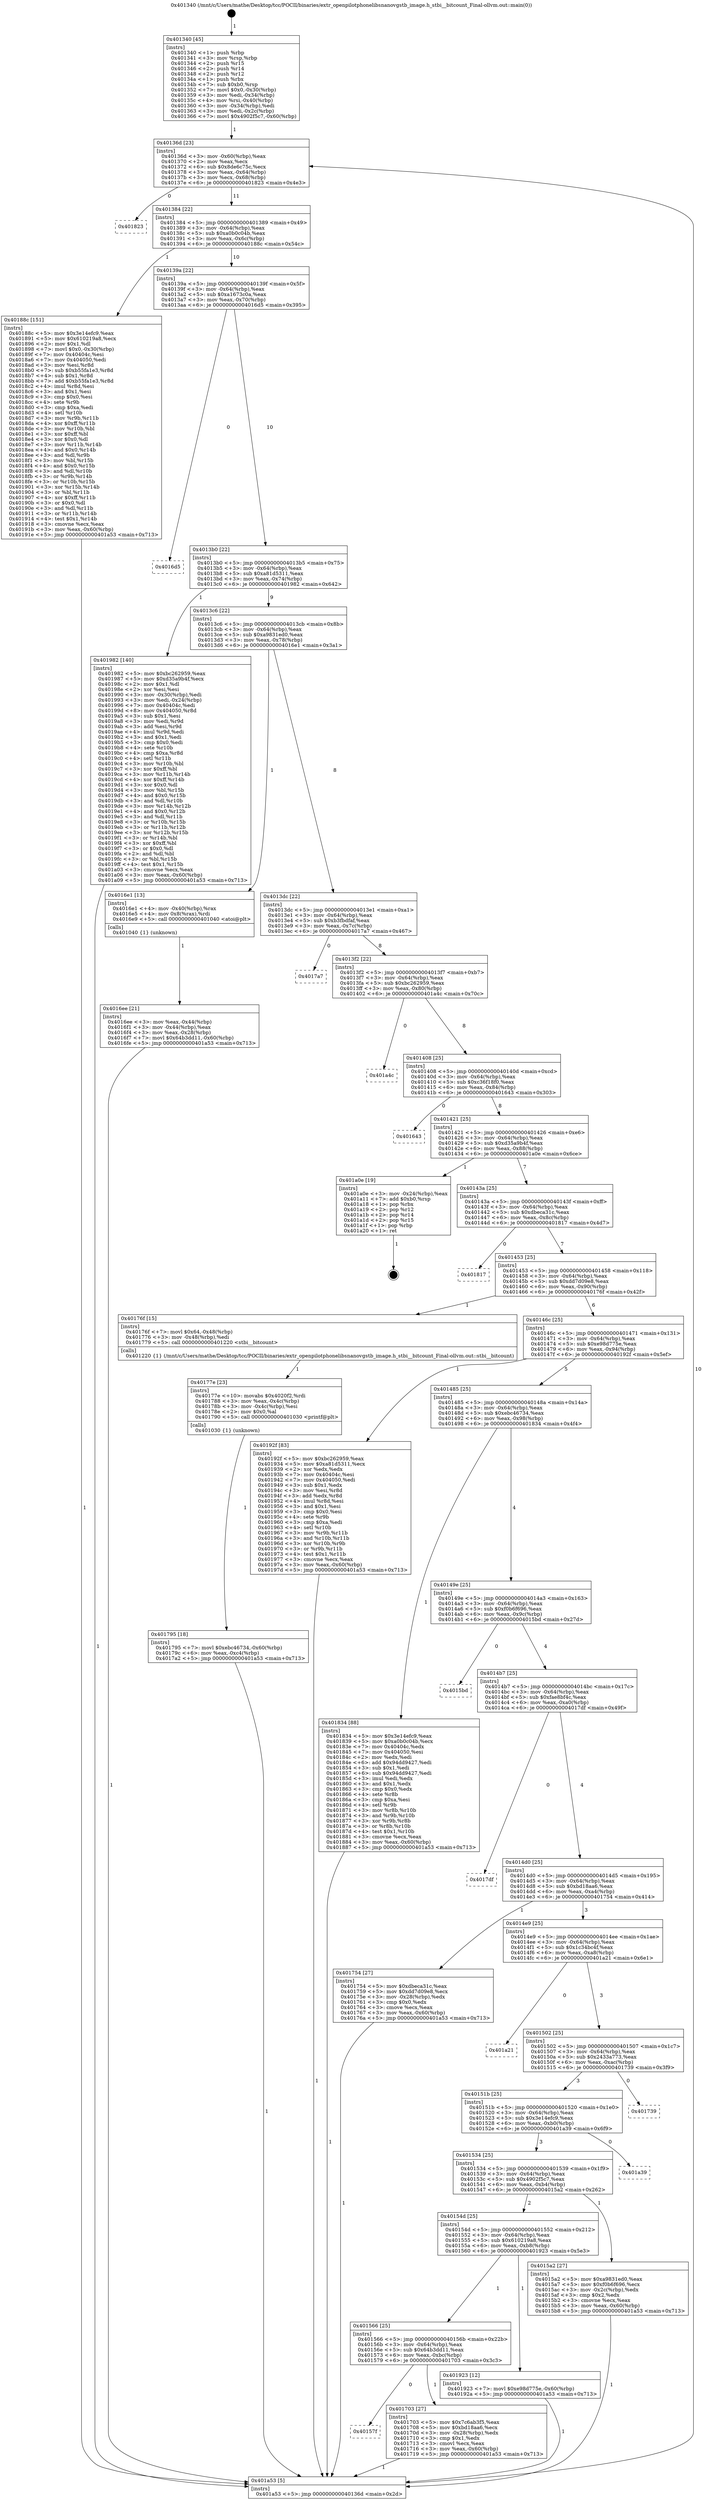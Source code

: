 digraph "0x401340" {
  label = "0x401340 (/mnt/c/Users/mathe/Desktop/tcc/POCII/binaries/extr_openpilotphonelibsnanovgstb_image.h_stbi__bitcount_Final-ollvm.out::main(0))"
  labelloc = "t"
  node[shape=record]

  Entry [label="",width=0.3,height=0.3,shape=circle,fillcolor=black,style=filled]
  "0x40136d" [label="{
     0x40136d [23]\l
     | [instrs]\l
     &nbsp;&nbsp;0x40136d \<+3\>: mov -0x60(%rbp),%eax\l
     &nbsp;&nbsp;0x401370 \<+2\>: mov %eax,%ecx\l
     &nbsp;&nbsp;0x401372 \<+6\>: sub $0x8de6c75c,%ecx\l
     &nbsp;&nbsp;0x401378 \<+3\>: mov %eax,-0x64(%rbp)\l
     &nbsp;&nbsp;0x40137b \<+3\>: mov %ecx,-0x68(%rbp)\l
     &nbsp;&nbsp;0x40137e \<+6\>: je 0000000000401823 \<main+0x4e3\>\l
  }"]
  "0x401823" [label="{
     0x401823\l
  }", style=dashed]
  "0x401384" [label="{
     0x401384 [22]\l
     | [instrs]\l
     &nbsp;&nbsp;0x401384 \<+5\>: jmp 0000000000401389 \<main+0x49\>\l
     &nbsp;&nbsp;0x401389 \<+3\>: mov -0x64(%rbp),%eax\l
     &nbsp;&nbsp;0x40138c \<+5\>: sub $0xa0b0c04b,%eax\l
     &nbsp;&nbsp;0x401391 \<+3\>: mov %eax,-0x6c(%rbp)\l
     &nbsp;&nbsp;0x401394 \<+6\>: je 000000000040188c \<main+0x54c\>\l
  }"]
  Exit [label="",width=0.3,height=0.3,shape=circle,fillcolor=black,style=filled,peripheries=2]
  "0x40188c" [label="{
     0x40188c [151]\l
     | [instrs]\l
     &nbsp;&nbsp;0x40188c \<+5\>: mov $0x3e14efc9,%eax\l
     &nbsp;&nbsp;0x401891 \<+5\>: mov $0x610219a8,%ecx\l
     &nbsp;&nbsp;0x401896 \<+2\>: mov $0x1,%dl\l
     &nbsp;&nbsp;0x401898 \<+7\>: movl $0x0,-0x30(%rbp)\l
     &nbsp;&nbsp;0x40189f \<+7\>: mov 0x40404c,%esi\l
     &nbsp;&nbsp;0x4018a6 \<+7\>: mov 0x404050,%edi\l
     &nbsp;&nbsp;0x4018ad \<+3\>: mov %esi,%r8d\l
     &nbsp;&nbsp;0x4018b0 \<+7\>: sub $0xb55fa1e3,%r8d\l
     &nbsp;&nbsp;0x4018b7 \<+4\>: sub $0x1,%r8d\l
     &nbsp;&nbsp;0x4018bb \<+7\>: add $0xb55fa1e3,%r8d\l
     &nbsp;&nbsp;0x4018c2 \<+4\>: imul %r8d,%esi\l
     &nbsp;&nbsp;0x4018c6 \<+3\>: and $0x1,%esi\l
     &nbsp;&nbsp;0x4018c9 \<+3\>: cmp $0x0,%esi\l
     &nbsp;&nbsp;0x4018cc \<+4\>: sete %r9b\l
     &nbsp;&nbsp;0x4018d0 \<+3\>: cmp $0xa,%edi\l
     &nbsp;&nbsp;0x4018d3 \<+4\>: setl %r10b\l
     &nbsp;&nbsp;0x4018d7 \<+3\>: mov %r9b,%r11b\l
     &nbsp;&nbsp;0x4018da \<+4\>: xor $0xff,%r11b\l
     &nbsp;&nbsp;0x4018de \<+3\>: mov %r10b,%bl\l
     &nbsp;&nbsp;0x4018e1 \<+3\>: xor $0xff,%bl\l
     &nbsp;&nbsp;0x4018e4 \<+3\>: xor $0x0,%dl\l
     &nbsp;&nbsp;0x4018e7 \<+3\>: mov %r11b,%r14b\l
     &nbsp;&nbsp;0x4018ea \<+4\>: and $0x0,%r14b\l
     &nbsp;&nbsp;0x4018ee \<+3\>: and %dl,%r9b\l
     &nbsp;&nbsp;0x4018f1 \<+3\>: mov %bl,%r15b\l
     &nbsp;&nbsp;0x4018f4 \<+4\>: and $0x0,%r15b\l
     &nbsp;&nbsp;0x4018f8 \<+3\>: and %dl,%r10b\l
     &nbsp;&nbsp;0x4018fb \<+3\>: or %r9b,%r14b\l
     &nbsp;&nbsp;0x4018fe \<+3\>: or %r10b,%r15b\l
     &nbsp;&nbsp;0x401901 \<+3\>: xor %r15b,%r14b\l
     &nbsp;&nbsp;0x401904 \<+3\>: or %bl,%r11b\l
     &nbsp;&nbsp;0x401907 \<+4\>: xor $0xff,%r11b\l
     &nbsp;&nbsp;0x40190b \<+3\>: or $0x0,%dl\l
     &nbsp;&nbsp;0x40190e \<+3\>: and %dl,%r11b\l
     &nbsp;&nbsp;0x401911 \<+3\>: or %r11b,%r14b\l
     &nbsp;&nbsp;0x401914 \<+4\>: test $0x1,%r14b\l
     &nbsp;&nbsp;0x401918 \<+3\>: cmovne %ecx,%eax\l
     &nbsp;&nbsp;0x40191b \<+3\>: mov %eax,-0x60(%rbp)\l
     &nbsp;&nbsp;0x40191e \<+5\>: jmp 0000000000401a53 \<main+0x713\>\l
  }"]
  "0x40139a" [label="{
     0x40139a [22]\l
     | [instrs]\l
     &nbsp;&nbsp;0x40139a \<+5\>: jmp 000000000040139f \<main+0x5f\>\l
     &nbsp;&nbsp;0x40139f \<+3\>: mov -0x64(%rbp),%eax\l
     &nbsp;&nbsp;0x4013a2 \<+5\>: sub $0xa1673c0a,%eax\l
     &nbsp;&nbsp;0x4013a7 \<+3\>: mov %eax,-0x70(%rbp)\l
     &nbsp;&nbsp;0x4013aa \<+6\>: je 00000000004016d5 \<main+0x395\>\l
  }"]
  "0x401795" [label="{
     0x401795 [18]\l
     | [instrs]\l
     &nbsp;&nbsp;0x401795 \<+7\>: movl $0xebc46734,-0x60(%rbp)\l
     &nbsp;&nbsp;0x40179c \<+6\>: mov %eax,-0xc4(%rbp)\l
     &nbsp;&nbsp;0x4017a2 \<+5\>: jmp 0000000000401a53 \<main+0x713\>\l
  }"]
  "0x4016d5" [label="{
     0x4016d5\l
  }", style=dashed]
  "0x4013b0" [label="{
     0x4013b0 [22]\l
     | [instrs]\l
     &nbsp;&nbsp;0x4013b0 \<+5\>: jmp 00000000004013b5 \<main+0x75\>\l
     &nbsp;&nbsp;0x4013b5 \<+3\>: mov -0x64(%rbp),%eax\l
     &nbsp;&nbsp;0x4013b8 \<+5\>: sub $0xa81d5311,%eax\l
     &nbsp;&nbsp;0x4013bd \<+3\>: mov %eax,-0x74(%rbp)\l
     &nbsp;&nbsp;0x4013c0 \<+6\>: je 0000000000401982 \<main+0x642\>\l
  }"]
  "0x40177e" [label="{
     0x40177e [23]\l
     | [instrs]\l
     &nbsp;&nbsp;0x40177e \<+10\>: movabs $0x4020f2,%rdi\l
     &nbsp;&nbsp;0x401788 \<+3\>: mov %eax,-0x4c(%rbp)\l
     &nbsp;&nbsp;0x40178b \<+3\>: mov -0x4c(%rbp),%esi\l
     &nbsp;&nbsp;0x40178e \<+2\>: mov $0x0,%al\l
     &nbsp;&nbsp;0x401790 \<+5\>: call 0000000000401030 \<printf@plt\>\l
     | [calls]\l
     &nbsp;&nbsp;0x401030 \{1\} (unknown)\l
  }"]
  "0x401982" [label="{
     0x401982 [140]\l
     | [instrs]\l
     &nbsp;&nbsp;0x401982 \<+5\>: mov $0xbc262959,%eax\l
     &nbsp;&nbsp;0x401987 \<+5\>: mov $0xd35a9b4f,%ecx\l
     &nbsp;&nbsp;0x40198c \<+2\>: mov $0x1,%dl\l
     &nbsp;&nbsp;0x40198e \<+2\>: xor %esi,%esi\l
     &nbsp;&nbsp;0x401990 \<+3\>: mov -0x30(%rbp),%edi\l
     &nbsp;&nbsp;0x401993 \<+3\>: mov %edi,-0x24(%rbp)\l
     &nbsp;&nbsp;0x401996 \<+7\>: mov 0x40404c,%edi\l
     &nbsp;&nbsp;0x40199d \<+8\>: mov 0x404050,%r8d\l
     &nbsp;&nbsp;0x4019a5 \<+3\>: sub $0x1,%esi\l
     &nbsp;&nbsp;0x4019a8 \<+3\>: mov %edi,%r9d\l
     &nbsp;&nbsp;0x4019ab \<+3\>: add %esi,%r9d\l
     &nbsp;&nbsp;0x4019ae \<+4\>: imul %r9d,%edi\l
     &nbsp;&nbsp;0x4019b2 \<+3\>: and $0x1,%edi\l
     &nbsp;&nbsp;0x4019b5 \<+3\>: cmp $0x0,%edi\l
     &nbsp;&nbsp;0x4019b8 \<+4\>: sete %r10b\l
     &nbsp;&nbsp;0x4019bc \<+4\>: cmp $0xa,%r8d\l
     &nbsp;&nbsp;0x4019c0 \<+4\>: setl %r11b\l
     &nbsp;&nbsp;0x4019c4 \<+3\>: mov %r10b,%bl\l
     &nbsp;&nbsp;0x4019c7 \<+3\>: xor $0xff,%bl\l
     &nbsp;&nbsp;0x4019ca \<+3\>: mov %r11b,%r14b\l
     &nbsp;&nbsp;0x4019cd \<+4\>: xor $0xff,%r14b\l
     &nbsp;&nbsp;0x4019d1 \<+3\>: xor $0x0,%dl\l
     &nbsp;&nbsp;0x4019d4 \<+3\>: mov %bl,%r15b\l
     &nbsp;&nbsp;0x4019d7 \<+4\>: and $0x0,%r15b\l
     &nbsp;&nbsp;0x4019db \<+3\>: and %dl,%r10b\l
     &nbsp;&nbsp;0x4019de \<+3\>: mov %r14b,%r12b\l
     &nbsp;&nbsp;0x4019e1 \<+4\>: and $0x0,%r12b\l
     &nbsp;&nbsp;0x4019e5 \<+3\>: and %dl,%r11b\l
     &nbsp;&nbsp;0x4019e8 \<+3\>: or %r10b,%r15b\l
     &nbsp;&nbsp;0x4019eb \<+3\>: or %r11b,%r12b\l
     &nbsp;&nbsp;0x4019ee \<+3\>: xor %r12b,%r15b\l
     &nbsp;&nbsp;0x4019f1 \<+3\>: or %r14b,%bl\l
     &nbsp;&nbsp;0x4019f4 \<+3\>: xor $0xff,%bl\l
     &nbsp;&nbsp;0x4019f7 \<+3\>: or $0x0,%dl\l
     &nbsp;&nbsp;0x4019fa \<+2\>: and %dl,%bl\l
     &nbsp;&nbsp;0x4019fc \<+3\>: or %bl,%r15b\l
     &nbsp;&nbsp;0x4019ff \<+4\>: test $0x1,%r15b\l
     &nbsp;&nbsp;0x401a03 \<+3\>: cmovne %ecx,%eax\l
     &nbsp;&nbsp;0x401a06 \<+3\>: mov %eax,-0x60(%rbp)\l
     &nbsp;&nbsp;0x401a09 \<+5\>: jmp 0000000000401a53 \<main+0x713\>\l
  }"]
  "0x4013c6" [label="{
     0x4013c6 [22]\l
     | [instrs]\l
     &nbsp;&nbsp;0x4013c6 \<+5\>: jmp 00000000004013cb \<main+0x8b\>\l
     &nbsp;&nbsp;0x4013cb \<+3\>: mov -0x64(%rbp),%eax\l
     &nbsp;&nbsp;0x4013ce \<+5\>: sub $0xa9831ed0,%eax\l
     &nbsp;&nbsp;0x4013d3 \<+3\>: mov %eax,-0x78(%rbp)\l
     &nbsp;&nbsp;0x4013d6 \<+6\>: je 00000000004016e1 \<main+0x3a1\>\l
  }"]
  "0x40157f" [label="{
     0x40157f\l
  }", style=dashed]
  "0x4016e1" [label="{
     0x4016e1 [13]\l
     | [instrs]\l
     &nbsp;&nbsp;0x4016e1 \<+4\>: mov -0x40(%rbp),%rax\l
     &nbsp;&nbsp;0x4016e5 \<+4\>: mov 0x8(%rax),%rdi\l
     &nbsp;&nbsp;0x4016e9 \<+5\>: call 0000000000401040 \<atoi@plt\>\l
     | [calls]\l
     &nbsp;&nbsp;0x401040 \{1\} (unknown)\l
  }"]
  "0x4013dc" [label="{
     0x4013dc [22]\l
     | [instrs]\l
     &nbsp;&nbsp;0x4013dc \<+5\>: jmp 00000000004013e1 \<main+0xa1\>\l
     &nbsp;&nbsp;0x4013e1 \<+3\>: mov -0x64(%rbp),%eax\l
     &nbsp;&nbsp;0x4013e4 \<+5\>: sub $0xb3fbdfaf,%eax\l
     &nbsp;&nbsp;0x4013e9 \<+3\>: mov %eax,-0x7c(%rbp)\l
     &nbsp;&nbsp;0x4013ec \<+6\>: je 00000000004017a7 \<main+0x467\>\l
  }"]
  "0x401703" [label="{
     0x401703 [27]\l
     | [instrs]\l
     &nbsp;&nbsp;0x401703 \<+5\>: mov $0x7c6ab3f5,%eax\l
     &nbsp;&nbsp;0x401708 \<+5\>: mov $0xbd18aa6,%ecx\l
     &nbsp;&nbsp;0x40170d \<+3\>: mov -0x28(%rbp),%edx\l
     &nbsp;&nbsp;0x401710 \<+3\>: cmp $0x1,%edx\l
     &nbsp;&nbsp;0x401713 \<+3\>: cmovl %ecx,%eax\l
     &nbsp;&nbsp;0x401716 \<+3\>: mov %eax,-0x60(%rbp)\l
     &nbsp;&nbsp;0x401719 \<+5\>: jmp 0000000000401a53 \<main+0x713\>\l
  }"]
  "0x4017a7" [label="{
     0x4017a7\l
  }", style=dashed]
  "0x4013f2" [label="{
     0x4013f2 [22]\l
     | [instrs]\l
     &nbsp;&nbsp;0x4013f2 \<+5\>: jmp 00000000004013f7 \<main+0xb7\>\l
     &nbsp;&nbsp;0x4013f7 \<+3\>: mov -0x64(%rbp),%eax\l
     &nbsp;&nbsp;0x4013fa \<+5\>: sub $0xbc262959,%eax\l
     &nbsp;&nbsp;0x4013ff \<+3\>: mov %eax,-0x80(%rbp)\l
     &nbsp;&nbsp;0x401402 \<+6\>: je 0000000000401a4c \<main+0x70c\>\l
  }"]
  "0x401566" [label="{
     0x401566 [25]\l
     | [instrs]\l
     &nbsp;&nbsp;0x401566 \<+5\>: jmp 000000000040156b \<main+0x22b\>\l
     &nbsp;&nbsp;0x40156b \<+3\>: mov -0x64(%rbp),%eax\l
     &nbsp;&nbsp;0x40156e \<+5\>: sub $0x64b3dd11,%eax\l
     &nbsp;&nbsp;0x401573 \<+6\>: mov %eax,-0xbc(%rbp)\l
     &nbsp;&nbsp;0x401579 \<+6\>: je 0000000000401703 \<main+0x3c3\>\l
  }"]
  "0x401a4c" [label="{
     0x401a4c\l
  }", style=dashed]
  "0x401408" [label="{
     0x401408 [25]\l
     | [instrs]\l
     &nbsp;&nbsp;0x401408 \<+5\>: jmp 000000000040140d \<main+0xcd\>\l
     &nbsp;&nbsp;0x40140d \<+3\>: mov -0x64(%rbp),%eax\l
     &nbsp;&nbsp;0x401410 \<+5\>: sub $0xc36f18f0,%eax\l
     &nbsp;&nbsp;0x401415 \<+6\>: mov %eax,-0x84(%rbp)\l
     &nbsp;&nbsp;0x40141b \<+6\>: je 0000000000401643 \<main+0x303\>\l
  }"]
  "0x401923" [label="{
     0x401923 [12]\l
     | [instrs]\l
     &nbsp;&nbsp;0x401923 \<+7\>: movl $0xe98d775e,-0x60(%rbp)\l
     &nbsp;&nbsp;0x40192a \<+5\>: jmp 0000000000401a53 \<main+0x713\>\l
  }"]
  "0x401643" [label="{
     0x401643\l
  }", style=dashed]
  "0x401421" [label="{
     0x401421 [25]\l
     | [instrs]\l
     &nbsp;&nbsp;0x401421 \<+5\>: jmp 0000000000401426 \<main+0xe6\>\l
     &nbsp;&nbsp;0x401426 \<+3\>: mov -0x64(%rbp),%eax\l
     &nbsp;&nbsp;0x401429 \<+5\>: sub $0xd35a9b4f,%eax\l
     &nbsp;&nbsp;0x40142e \<+6\>: mov %eax,-0x88(%rbp)\l
     &nbsp;&nbsp;0x401434 \<+6\>: je 0000000000401a0e \<main+0x6ce\>\l
  }"]
  "0x4016ee" [label="{
     0x4016ee [21]\l
     | [instrs]\l
     &nbsp;&nbsp;0x4016ee \<+3\>: mov %eax,-0x44(%rbp)\l
     &nbsp;&nbsp;0x4016f1 \<+3\>: mov -0x44(%rbp),%eax\l
     &nbsp;&nbsp;0x4016f4 \<+3\>: mov %eax,-0x28(%rbp)\l
     &nbsp;&nbsp;0x4016f7 \<+7\>: movl $0x64b3dd11,-0x60(%rbp)\l
     &nbsp;&nbsp;0x4016fe \<+5\>: jmp 0000000000401a53 \<main+0x713\>\l
  }"]
  "0x401a0e" [label="{
     0x401a0e [19]\l
     | [instrs]\l
     &nbsp;&nbsp;0x401a0e \<+3\>: mov -0x24(%rbp),%eax\l
     &nbsp;&nbsp;0x401a11 \<+7\>: add $0xb0,%rsp\l
     &nbsp;&nbsp;0x401a18 \<+1\>: pop %rbx\l
     &nbsp;&nbsp;0x401a19 \<+2\>: pop %r12\l
     &nbsp;&nbsp;0x401a1b \<+2\>: pop %r14\l
     &nbsp;&nbsp;0x401a1d \<+2\>: pop %r15\l
     &nbsp;&nbsp;0x401a1f \<+1\>: pop %rbp\l
     &nbsp;&nbsp;0x401a20 \<+1\>: ret\l
  }"]
  "0x40143a" [label="{
     0x40143a [25]\l
     | [instrs]\l
     &nbsp;&nbsp;0x40143a \<+5\>: jmp 000000000040143f \<main+0xff\>\l
     &nbsp;&nbsp;0x40143f \<+3\>: mov -0x64(%rbp),%eax\l
     &nbsp;&nbsp;0x401442 \<+5\>: sub $0xdbeca31c,%eax\l
     &nbsp;&nbsp;0x401447 \<+6\>: mov %eax,-0x8c(%rbp)\l
     &nbsp;&nbsp;0x40144d \<+6\>: je 0000000000401817 \<main+0x4d7\>\l
  }"]
  "0x401340" [label="{
     0x401340 [45]\l
     | [instrs]\l
     &nbsp;&nbsp;0x401340 \<+1\>: push %rbp\l
     &nbsp;&nbsp;0x401341 \<+3\>: mov %rsp,%rbp\l
     &nbsp;&nbsp;0x401344 \<+2\>: push %r15\l
     &nbsp;&nbsp;0x401346 \<+2\>: push %r14\l
     &nbsp;&nbsp;0x401348 \<+2\>: push %r12\l
     &nbsp;&nbsp;0x40134a \<+1\>: push %rbx\l
     &nbsp;&nbsp;0x40134b \<+7\>: sub $0xb0,%rsp\l
     &nbsp;&nbsp;0x401352 \<+7\>: movl $0x0,-0x30(%rbp)\l
     &nbsp;&nbsp;0x401359 \<+3\>: mov %edi,-0x34(%rbp)\l
     &nbsp;&nbsp;0x40135c \<+4\>: mov %rsi,-0x40(%rbp)\l
     &nbsp;&nbsp;0x401360 \<+3\>: mov -0x34(%rbp),%edi\l
     &nbsp;&nbsp;0x401363 \<+3\>: mov %edi,-0x2c(%rbp)\l
     &nbsp;&nbsp;0x401366 \<+7\>: movl $0x4902f5c7,-0x60(%rbp)\l
  }"]
  "0x401817" [label="{
     0x401817\l
  }", style=dashed]
  "0x401453" [label="{
     0x401453 [25]\l
     | [instrs]\l
     &nbsp;&nbsp;0x401453 \<+5\>: jmp 0000000000401458 \<main+0x118\>\l
     &nbsp;&nbsp;0x401458 \<+3\>: mov -0x64(%rbp),%eax\l
     &nbsp;&nbsp;0x40145b \<+5\>: sub $0xdd7d09e8,%eax\l
     &nbsp;&nbsp;0x401460 \<+6\>: mov %eax,-0x90(%rbp)\l
     &nbsp;&nbsp;0x401466 \<+6\>: je 000000000040176f \<main+0x42f\>\l
  }"]
  "0x401a53" [label="{
     0x401a53 [5]\l
     | [instrs]\l
     &nbsp;&nbsp;0x401a53 \<+5\>: jmp 000000000040136d \<main+0x2d\>\l
  }"]
  "0x40176f" [label="{
     0x40176f [15]\l
     | [instrs]\l
     &nbsp;&nbsp;0x40176f \<+7\>: movl $0x64,-0x48(%rbp)\l
     &nbsp;&nbsp;0x401776 \<+3\>: mov -0x48(%rbp),%edi\l
     &nbsp;&nbsp;0x401779 \<+5\>: call 0000000000401220 \<stbi__bitcount\>\l
     | [calls]\l
     &nbsp;&nbsp;0x401220 \{1\} (/mnt/c/Users/mathe/Desktop/tcc/POCII/binaries/extr_openpilotphonelibsnanovgstb_image.h_stbi__bitcount_Final-ollvm.out::stbi__bitcount)\l
  }"]
  "0x40146c" [label="{
     0x40146c [25]\l
     | [instrs]\l
     &nbsp;&nbsp;0x40146c \<+5\>: jmp 0000000000401471 \<main+0x131\>\l
     &nbsp;&nbsp;0x401471 \<+3\>: mov -0x64(%rbp),%eax\l
     &nbsp;&nbsp;0x401474 \<+5\>: sub $0xe98d775e,%eax\l
     &nbsp;&nbsp;0x401479 \<+6\>: mov %eax,-0x94(%rbp)\l
     &nbsp;&nbsp;0x40147f \<+6\>: je 000000000040192f \<main+0x5ef\>\l
  }"]
  "0x40154d" [label="{
     0x40154d [25]\l
     | [instrs]\l
     &nbsp;&nbsp;0x40154d \<+5\>: jmp 0000000000401552 \<main+0x212\>\l
     &nbsp;&nbsp;0x401552 \<+3\>: mov -0x64(%rbp),%eax\l
     &nbsp;&nbsp;0x401555 \<+5\>: sub $0x610219a8,%eax\l
     &nbsp;&nbsp;0x40155a \<+6\>: mov %eax,-0xb8(%rbp)\l
     &nbsp;&nbsp;0x401560 \<+6\>: je 0000000000401923 \<main+0x5e3\>\l
  }"]
  "0x40192f" [label="{
     0x40192f [83]\l
     | [instrs]\l
     &nbsp;&nbsp;0x40192f \<+5\>: mov $0xbc262959,%eax\l
     &nbsp;&nbsp;0x401934 \<+5\>: mov $0xa81d5311,%ecx\l
     &nbsp;&nbsp;0x401939 \<+2\>: xor %edx,%edx\l
     &nbsp;&nbsp;0x40193b \<+7\>: mov 0x40404c,%esi\l
     &nbsp;&nbsp;0x401942 \<+7\>: mov 0x404050,%edi\l
     &nbsp;&nbsp;0x401949 \<+3\>: sub $0x1,%edx\l
     &nbsp;&nbsp;0x40194c \<+3\>: mov %esi,%r8d\l
     &nbsp;&nbsp;0x40194f \<+3\>: add %edx,%r8d\l
     &nbsp;&nbsp;0x401952 \<+4\>: imul %r8d,%esi\l
     &nbsp;&nbsp;0x401956 \<+3\>: and $0x1,%esi\l
     &nbsp;&nbsp;0x401959 \<+3\>: cmp $0x0,%esi\l
     &nbsp;&nbsp;0x40195c \<+4\>: sete %r9b\l
     &nbsp;&nbsp;0x401960 \<+3\>: cmp $0xa,%edi\l
     &nbsp;&nbsp;0x401963 \<+4\>: setl %r10b\l
     &nbsp;&nbsp;0x401967 \<+3\>: mov %r9b,%r11b\l
     &nbsp;&nbsp;0x40196a \<+3\>: and %r10b,%r11b\l
     &nbsp;&nbsp;0x40196d \<+3\>: xor %r10b,%r9b\l
     &nbsp;&nbsp;0x401970 \<+3\>: or %r9b,%r11b\l
     &nbsp;&nbsp;0x401973 \<+4\>: test $0x1,%r11b\l
     &nbsp;&nbsp;0x401977 \<+3\>: cmovne %ecx,%eax\l
     &nbsp;&nbsp;0x40197a \<+3\>: mov %eax,-0x60(%rbp)\l
     &nbsp;&nbsp;0x40197d \<+5\>: jmp 0000000000401a53 \<main+0x713\>\l
  }"]
  "0x401485" [label="{
     0x401485 [25]\l
     | [instrs]\l
     &nbsp;&nbsp;0x401485 \<+5\>: jmp 000000000040148a \<main+0x14a\>\l
     &nbsp;&nbsp;0x40148a \<+3\>: mov -0x64(%rbp),%eax\l
     &nbsp;&nbsp;0x40148d \<+5\>: sub $0xebc46734,%eax\l
     &nbsp;&nbsp;0x401492 \<+6\>: mov %eax,-0x98(%rbp)\l
     &nbsp;&nbsp;0x401498 \<+6\>: je 0000000000401834 \<main+0x4f4\>\l
  }"]
  "0x4015a2" [label="{
     0x4015a2 [27]\l
     | [instrs]\l
     &nbsp;&nbsp;0x4015a2 \<+5\>: mov $0xa9831ed0,%eax\l
     &nbsp;&nbsp;0x4015a7 \<+5\>: mov $0xf0b6f696,%ecx\l
     &nbsp;&nbsp;0x4015ac \<+3\>: mov -0x2c(%rbp),%edx\l
     &nbsp;&nbsp;0x4015af \<+3\>: cmp $0x2,%edx\l
     &nbsp;&nbsp;0x4015b2 \<+3\>: cmovne %ecx,%eax\l
     &nbsp;&nbsp;0x4015b5 \<+3\>: mov %eax,-0x60(%rbp)\l
     &nbsp;&nbsp;0x4015b8 \<+5\>: jmp 0000000000401a53 \<main+0x713\>\l
  }"]
  "0x401834" [label="{
     0x401834 [88]\l
     | [instrs]\l
     &nbsp;&nbsp;0x401834 \<+5\>: mov $0x3e14efc9,%eax\l
     &nbsp;&nbsp;0x401839 \<+5\>: mov $0xa0b0c04b,%ecx\l
     &nbsp;&nbsp;0x40183e \<+7\>: mov 0x40404c,%edx\l
     &nbsp;&nbsp;0x401845 \<+7\>: mov 0x404050,%esi\l
     &nbsp;&nbsp;0x40184c \<+2\>: mov %edx,%edi\l
     &nbsp;&nbsp;0x40184e \<+6\>: add $0x94dd9427,%edi\l
     &nbsp;&nbsp;0x401854 \<+3\>: sub $0x1,%edi\l
     &nbsp;&nbsp;0x401857 \<+6\>: sub $0x94dd9427,%edi\l
     &nbsp;&nbsp;0x40185d \<+3\>: imul %edi,%edx\l
     &nbsp;&nbsp;0x401860 \<+3\>: and $0x1,%edx\l
     &nbsp;&nbsp;0x401863 \<+3\>: cmp $0x0,%edx\l
     &nbsp;&nbsp;0x401866 \<+4\>: sete %r8b\l
     &nbsp;&nbsp;0x40186a \<+3\>: cmp $0xa,%esi\l
     &nbsp;&nbsp;0x40186d \<+4\>: setl %r9b\l
     &nbsp;&nbsp;0x401871 \<+3\>: mov %r8b,%r10b\l
     &nbsp;&nbsp;0x401874 \<+3\>: and %r9b,%r10b\l
     &nbsp;&nbsp;0x401877 \<+3\>: xor %r9b,%r8b\l
     &nbsp;&nbsp;0x40187a \<+3\>: or %r8b,%r10b\l
     &nbsp;&nbsp;0x40187d \<+4\>: test $0x1,%r10b\l
     &nbsp;&nbsp;0x401881 \<+3\>: cmovne %ecx,%eax\l
     &nbsp;&nbsp;0x401884 \<+3\>: mov %eax,-0x60(%rbp)\l
     &nbsp;&nbsp;0x401887 \<+5\>: jmp 0000000000401a53 \<main+0x713\>\l
  }"]
  "0x40149e" [label="{
     0x40149e [25]\l
     | [instrs]\l
     &nbsp;&nbsp;0x40149e \<+5\>: jmp 00000000004014a3 \<main+0x163\>\l
     &nbsp;&nbsp;0x4014a3 \<+3\>: mov -0x64(%rbp),%eax\l
     &nbsp;&nbsp;0x4014a6 \<+5\>: sub $0xf0b6f696,%eax\l
     &nbsp;&nbsp;0x4014ab \<+6\>: mov %eax,-0x9c(%rbp)\l
     &nbsp;&nbsp;0x4014b1 \<+6\>: je 00000000004015bd \<main+0x27d\>\l
  }"]
  "0x401534" [label="{
     0x401534 [25]\l
     | [instrs]\l
     &nbsp;&nbsp;0x401534 \<+5\>: jmp 0000000000401539 \<main+0x1f9\>\l
     &nbsp;&nbsp;0x401539 \<+3\>: mov -0x64(%rbp),%eax\l
     &nbsp;&nbsp;0x40153c \<+5\>: sub $0x4902f5c7,%eax\l
     &nbsp;&nbsp;0x401541 \<+6\>: mov %eax,-0xb4(%rbp)\l
     &nbsp;&nbsp;0x401547 \<+6\>: je 00000000004015a2 \<main+0x262\>\l
  }"]
  "0x4015bd" [label="{
     0x4015bd\l
  }", style=dashed]
  "0x4014b7" [label="{
     0x4014b7 [25]\l
     | [instrs]\l
     &nbsp;&nbsp;0x4014b7 \<+5\>: jmp 00000000004014bc \<main+0x17c\>\l
     &nbsp;&nbsp;0x4014bc \<+3\>: mov -0x64(%rbp),%eax\l
     &nbsp;&nbsp;0x4014bf \<+5\>: sub $0xfae8bf4c,%eax\l
     &nbsp;&nbsp;0x4014c4 \<+6\>: mov %eax,-0xa0(%rbp)\l
     &nbsp;&nbsp;0x4014ca \<+6\>: je 00000000004017df \<main+0x49f\>\l
  }"]
  "0x401a39" [label="{
     0x401a39\l
  }", style=dashed]
  "0x4017df" [label="{
     0x4017df\l
  }", style=dashed]
  "0x4014d0" [label="{
     0x4014d0 [25]\l
     | [instrs]\l
     &nbsp;&nbsp;0x4014d0 \<+5\>: jmp 00000000004014d5 \<main+0x195\>\l
     &nbsp;&nbsp;0x4014d5 \<+3\>: mov -0x64(%rbp),%eax\l
     &nbsp;&nbsp;0x4014d8 \<+5\>: sub $0xbd18aa6,%eax\l
     &nbsp;&nbsp;0x4014dd \<+6\>: mov %eax,-0xa4(%rbp)\l
     &nbsp;&nbsp;0x4014e3 \<+6\>: je 0000000000401754 \<main+0x414\>\l
  }"]
  "0x40151b" [label="{
     0x40151b [25]\l
     | [instrs]\l
     &nbsp;&nbsp;0x40151b \<+5\>: jmp 0000000000401520 \<main+0x1e0\>\l
     &nbsp;&nbsp;0x401520 \<+3\>: mov -0x64(%rbp),%eax\l
     &nbsp;&nbsp;0x401523 \<+5\>: sub $0x3e14efc9,%eax\l
     &nbsp;&nbsp;0x401528 \<+6\>: mov %eax,-0xb0(%rbp)\l
     &nbsp;&nbsp;0x40152e \<+6\>: je 0000000000401a39 \<main+0x6f9\>\l
  }"]
  "0x401754" [label="{
     0x401754 [27]\l
     | [instrs]\l
     &nbsp;&nbsp;0x401754 \<+5\>: mov $0xdbeca31c,%eax\l
     &nbsp;&nbsp;0x401759 \<+5\>: mov $0xdd7d09e8,%ecx\l
     &nbsp;&nbsp;0x40175e \<+3\>: mov -0x28(%rbp),%edx\l
     &nbsp;&nbsp;0x401761 \<+3\>: cmp $0x0,%edx\l
     &nbsp;&nbsp;0x401764 \<+3\>: cmove %ecx,%eax\l
     &nbsp;&nbsp;0x401767 \<+3\>: mov %eax,-0x60(%rbp)\l
     &nbsp;&nbsp;0x40176a \<+5\>: jmp 0000000000401a53 \<main+0x713\>\l
  }"]
  "0x4014e9" [label="{
     0x4014e9 [25]\l
     | [instrs]\l
     &nbsp;&nbsp;0x4014e9 \<+5\>: jmp 00000000004014ee \<main+0x1ae\>\l
     &nbsp;&nbsp;0x4014ee \<+3\>: mov -0x64(%rbp),%eax\l
     &nbsp;&nbsp;0x4014f1 \<+5\>: sub $0x1c34bc4f,%eax\l
     &nbsp;&nbsp;0x4014f6 \<+6\>: mov %eax,-0xa8(%rbp)\l
     &nbsp;&nbsp;0x4014fc \<+6\>: je 0000000000401a21 \<main+0x6e1\>\l
  }"]
  "0x401739" [label="{
     0x401739\l
  }", style=dashed]
  "0x401a21" [label="{
     0x401a21\l
  }", style=dashed]
  "0x401502" [label="{
     0x401502 [25]\l
     | [instrs]\l
     &nbsp;&nbsp;0x401502 \<+5\>: jmp 0000000000401507 \<main+0x1c7\>\l
     &nbsp;&nbsp;0x401507 \<+3\>: mov -0x64(%rbp),%eax\l
     &nbsp;&nbsp;0x40150a \<+5\>: sub $0x2433a773,%eax\l
     &nbsp;&nbsp;0x40150f \<+6\>: mov %eax,-0xac(%rbp)\l
     &nbsp;&nbsp;0x401515 \<+6\>: je 0000000000401739 \<main+0x3f9\>\l
  }"]
  Entry -> "0x401340" [label=" 1"]
  "0x40136d" -> "0x401823" [label=" 0"]
  "0x40136d" -> "0x401384" [label=" 11"]
  "0x401a0e" -> Exit [label=" 1"]
  "0x401384" -> "0x40188c" [label=" 1"]
  "0x401384" -> "0x40139a" [label=" 10"]
  "0x401982" -> "0x401a53" [label=" 1"]
  "0x40139a" -> "0x4016d5" [label=" 0"]
  "0x40139a" -> "0x4013b0" [label=" 10"]
  "0x40192f" -> "0x401a53" [label=" 1"]
  "0x4013b0" -> "0x401982" [label=" 1"]
  "0x4013b0" -> "0x4013c6" [label=" 9"]
  "0x401923" -> "0x401a53" [label=" 1"]
  "0x4013c6" -> "0x4016e1" [label=" 1"]
  "0x4013c6" -> "0x4013dc" [label=" 8"]
  "0x40188c" -> "0x401a53" [label=" 1"]
  "0x4013dc" -> "0x4017a7" [label=" 0"]
  "0x4013dc" -> "0x4013f2" [label=" 8"]
  "0x401834" -> "0x401a53" [label=" 1"]
  "0x4013f2" -> "0x401a4c" [label=" 0"]
  "0x4013f2" -> "0x401408" [label=" 8"]
  "0x40177e" -> "0x401795" [label=" 1"]
  "0x401408" -> "0x401643" [label=" 0"]
  "0x401408" -> "0x401421" [label=" 8"]
  "0x40176f" -> "0x40177e" [label=" 1"]
  "0x401421" -> "0x401a0e" [label=" 1"]
  "0x401421" -> "0x40143a" [label=" 7"]
  "0x401703" -> "0x401a53" [label=" 1"]
  "0x40143a" -> "0x401817" [label=" 0"]
  "0x40143a" -> "0x401453" [label=" 7"]
  "0x401566" -> "0x40157f" [label=" 0"]
  "0x401453" -> "0x40176f" [label=" 1"]
  "0x401453" -> "0x40146c" [label=" 6"]
  "0x401566" -> "0x401703" [label=" 1"]
  "0x40146c" -> "0x40192f" [label=" 1"]
  "0x40146c" -> "0x401485" [label=" 5"]
  "0x401795" -> "0x401a53" [label=" 1"]
  "0x401485" -> "0x401834" [label=" 1"]
  "0x401485" -> "0x40149e" [label=" 4"]
  "0x40154d" -> "0x401566" [label=" 1"]
  "0x40149e" -> "0x4015bd" [label=" 0"]
  "0x40149e" -> "0x4014b7" [label=" 4"]
  "0x401754" -> "0x401a53" [label=" 1"]
  "0x4014b7" -> "0x4017df" [label=" 0"]
  "0x4014b7" -> "0x4014d0" [label=" 4"]
  "0x4016ee" -> "0x401a53" [label=" 1"]
  "0x4014d0" -> "0x401754" [label=" 1"]
  "0x4014d0" -> "0x4014e9" [label=" 3"]
  "0x401a53" -> "0x40136d" [label=" 10"]
  "0x4014e9" -> "0x401a21" [label=" 0"]
  "0x4014e9" -> "0x401502" [label=" 3"]
  "0x401340" -> "0x40136d" [label=" 1"]
  "0x401502" -> "0x401739" [label=" 0"]
  "0x401502" -> "0x40151b" [label=" 3"]
  "0x4016e1" -> "0x4016ee" [label=" 1"]
  "0x40151b" -> "0x401a39" [label=" 0"]
  "0x40151b" -> "0x401534" [label=" 3"]
  "0x40154d" -> "0x401923" [label=" 1"]
  "0x401534" -> "0x4015a2" [label=" 1"]
  "0x401534" -> "0x40154d" [label=" 2"]
  "0x4015a2" -> "0x401a53" [label=" 1"]
}
